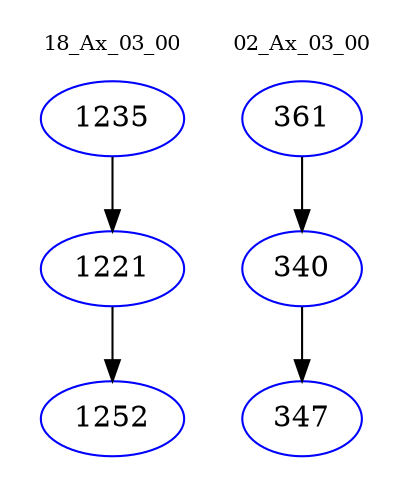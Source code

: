 digraph{
subgraph cluster_0 {
color = white
label = "18_Ax_03_00";
fontsize=10;
T0_1235 [label="1235", color="blue"]
T0_1235 -> T0_1221 [color="black"]
T0_1221 [label="1221", color="blue"]
T0_1221 -> T0_1252 [color="black"]
T0_1252 [label="1252", color="blue"]
}
subgraph cluster_1 {
color = white
label = "02_Ax_03_00";
fontsize=10;
T1_361 [label="361", color="blue"]
T1_361 -> T1_340 [color="black"]
T1_340 [label="340", color="blue"]
T1_340 -> T1_347 [color="black"]
T1_347 [label="347", color="blue"]
}
}
